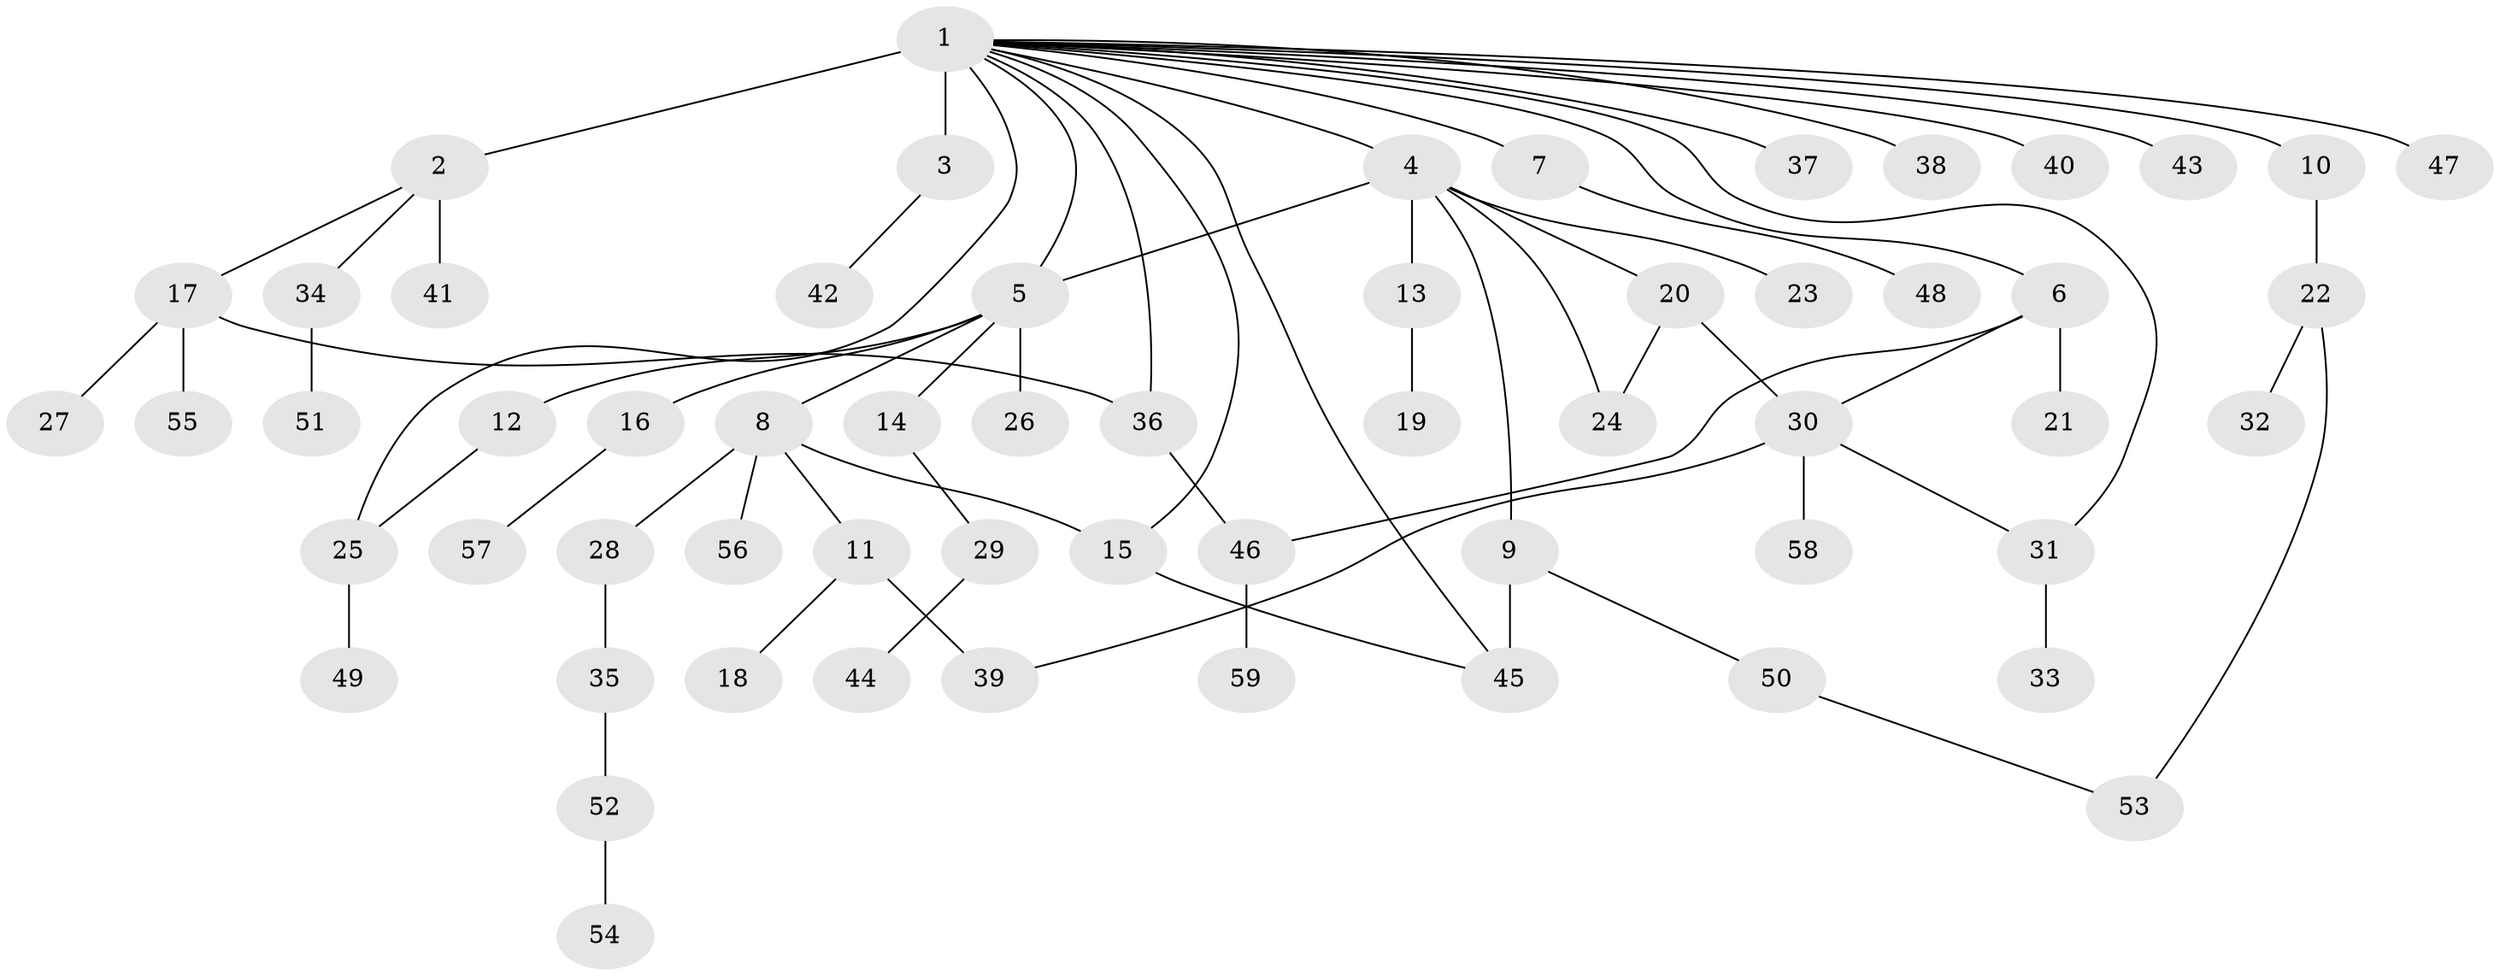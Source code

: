 // original degree distribution, {33: 0.007246376811594203, 8: 0.021739130434782608, 1: 0.5942028985507246, 10: 0.007246376811594203, 6: 0.028985507246376812, 3: 0.07971014492753623, 2: 0.1956521739130435, 7: 0.007246376811594203, 4: 0.036231884057971016, 5: 0.014492753623188406, 9: 0.007246376811594203}
// Generated by graph-tools (version 1.1) at 2025/50/03/04/25 22:50:23]
// undirected, 59 vertices, 70 edges
graph export_dot {
  node [color=gray90,style=filled];
  1;
  2;
  3;
  4;
  5;
  6;
  7;
  8;
  9;
  10;
  11;
  12;
  13;
  14;
  15;
  16;
  17;
  18;
  19;
  20;
  21;
  22;
  23;
  24;
  25;
  26;
  27;
  28;
  29;
  30;
  31;
  32;
  33;
  34;
  35;
  36;
  37;
  38;
  39;
  40;
  41;
  42;
  43;
  44;
  45;
  46;
  47;
  48;
  49;
  50;
  51;
  52;
  53;
  54;
  55;
  56;
  57;
  58;
  59;
  1 -- 2 [weight=1.0];
  1 -- 3 [weight=15.0];
  1 -- 4 [weight=1.0];
  1 -- 5 [weight=1.0];
  1 -- 6 [weight=1.0];
  1 -- 7 [weight=1.0];
  1 -- 10 [weight=1.0];
  1 -- 15 [weight=1.0];
  1 -- 25 [weight=1.0];
  1 -- 31 [weight=1.0];
  1 -- 36 [weight=1.0];
  1 -- 37 [weight=1.0];
  1 -- 38 [weight=1.0];
  1 -- 40 [weight=1.0];
  1 -- 43 [weight=1.0];
  1 -- 45 [weight=1.0];
  1 -- 47 [weight=1.0];
  2 -- 17 [weight=1.0];
  2 -- 34 [weight=1.0];
  2 -- 41 [weight=4.0];
  3 -- 42 [weight=1.0];
  4 -- 5 [weight=1.0];
  4 -- 9 [weight=1.0];
  4 -- 13 [weight=1.0];
  4 -- 20 [weight=1.0];
  4 -- 23 [weight=1.0];
  4 -- 24 [weight=1.0];
  5 -- 8 [weight=1.0];
  5 -- 12 [weight=1.0];
  5 -- 14 [weight=1.0];
  5 -- 16 [weight=1.0];
  5 -- 26 [weight=3.0];
  6 -- 21 [weight=2.0];
  6 -- 30 [weight=1.0];
  6 -- 46 [weight=1.0];
  7 -- 48 [weight=1.0];
  8 -- 11 [weight=1.0];
  8 -- 15 [weight=1.0];
  8 -- 28 [weight=1.0];
  8 -- 56 [weight=1.0];
  9 -- 45 [weight=3.0];
  9 -- 50 [weight=1.0];
  10 -- 22 [weight=1.0];
  11 -- 18 [weight=1.0];
  11 -- 39 [weight=4.0];
  12 -- 25 [weight=2.0];
  13 -- 19 [weight=1.0];
  14 -- 29 [weight=2.0];
  15 -- 45 [weight=1.0];
  16 -- 57 [weight=1.0];
  17 -- 27 [weight=1.0];
  17 -- 36 [weight=1.0];
  17 -- 55 [weight=1.0];
  20 -- 24 [weight=1.0];
  20 -- 30 [weight=6.0];
  22 -- 32 [weight=1.0];
  22 -- 53 [weight=1.0];
  25 -- 49 [weight=1.0];
  28 -- 35 [weight=2.0];
  29 -- 44 [weight=1.0];
  30 -- 31 [weight=1.0];
  30 -- 39 [weight=1.0];
  30 -- 58 [weight=1.0];
  31 -- 33 [weight=4.0];
  34 -- 51 [weight=2.0];
  35 -- 52 [weight=1.0];
  36 -- 46 [weight=2.0];
  46 -- 59 [weight=1.0];
  50 -- 53 [weight=1.0];
  52 -- 54 [weight=1.0];
}
